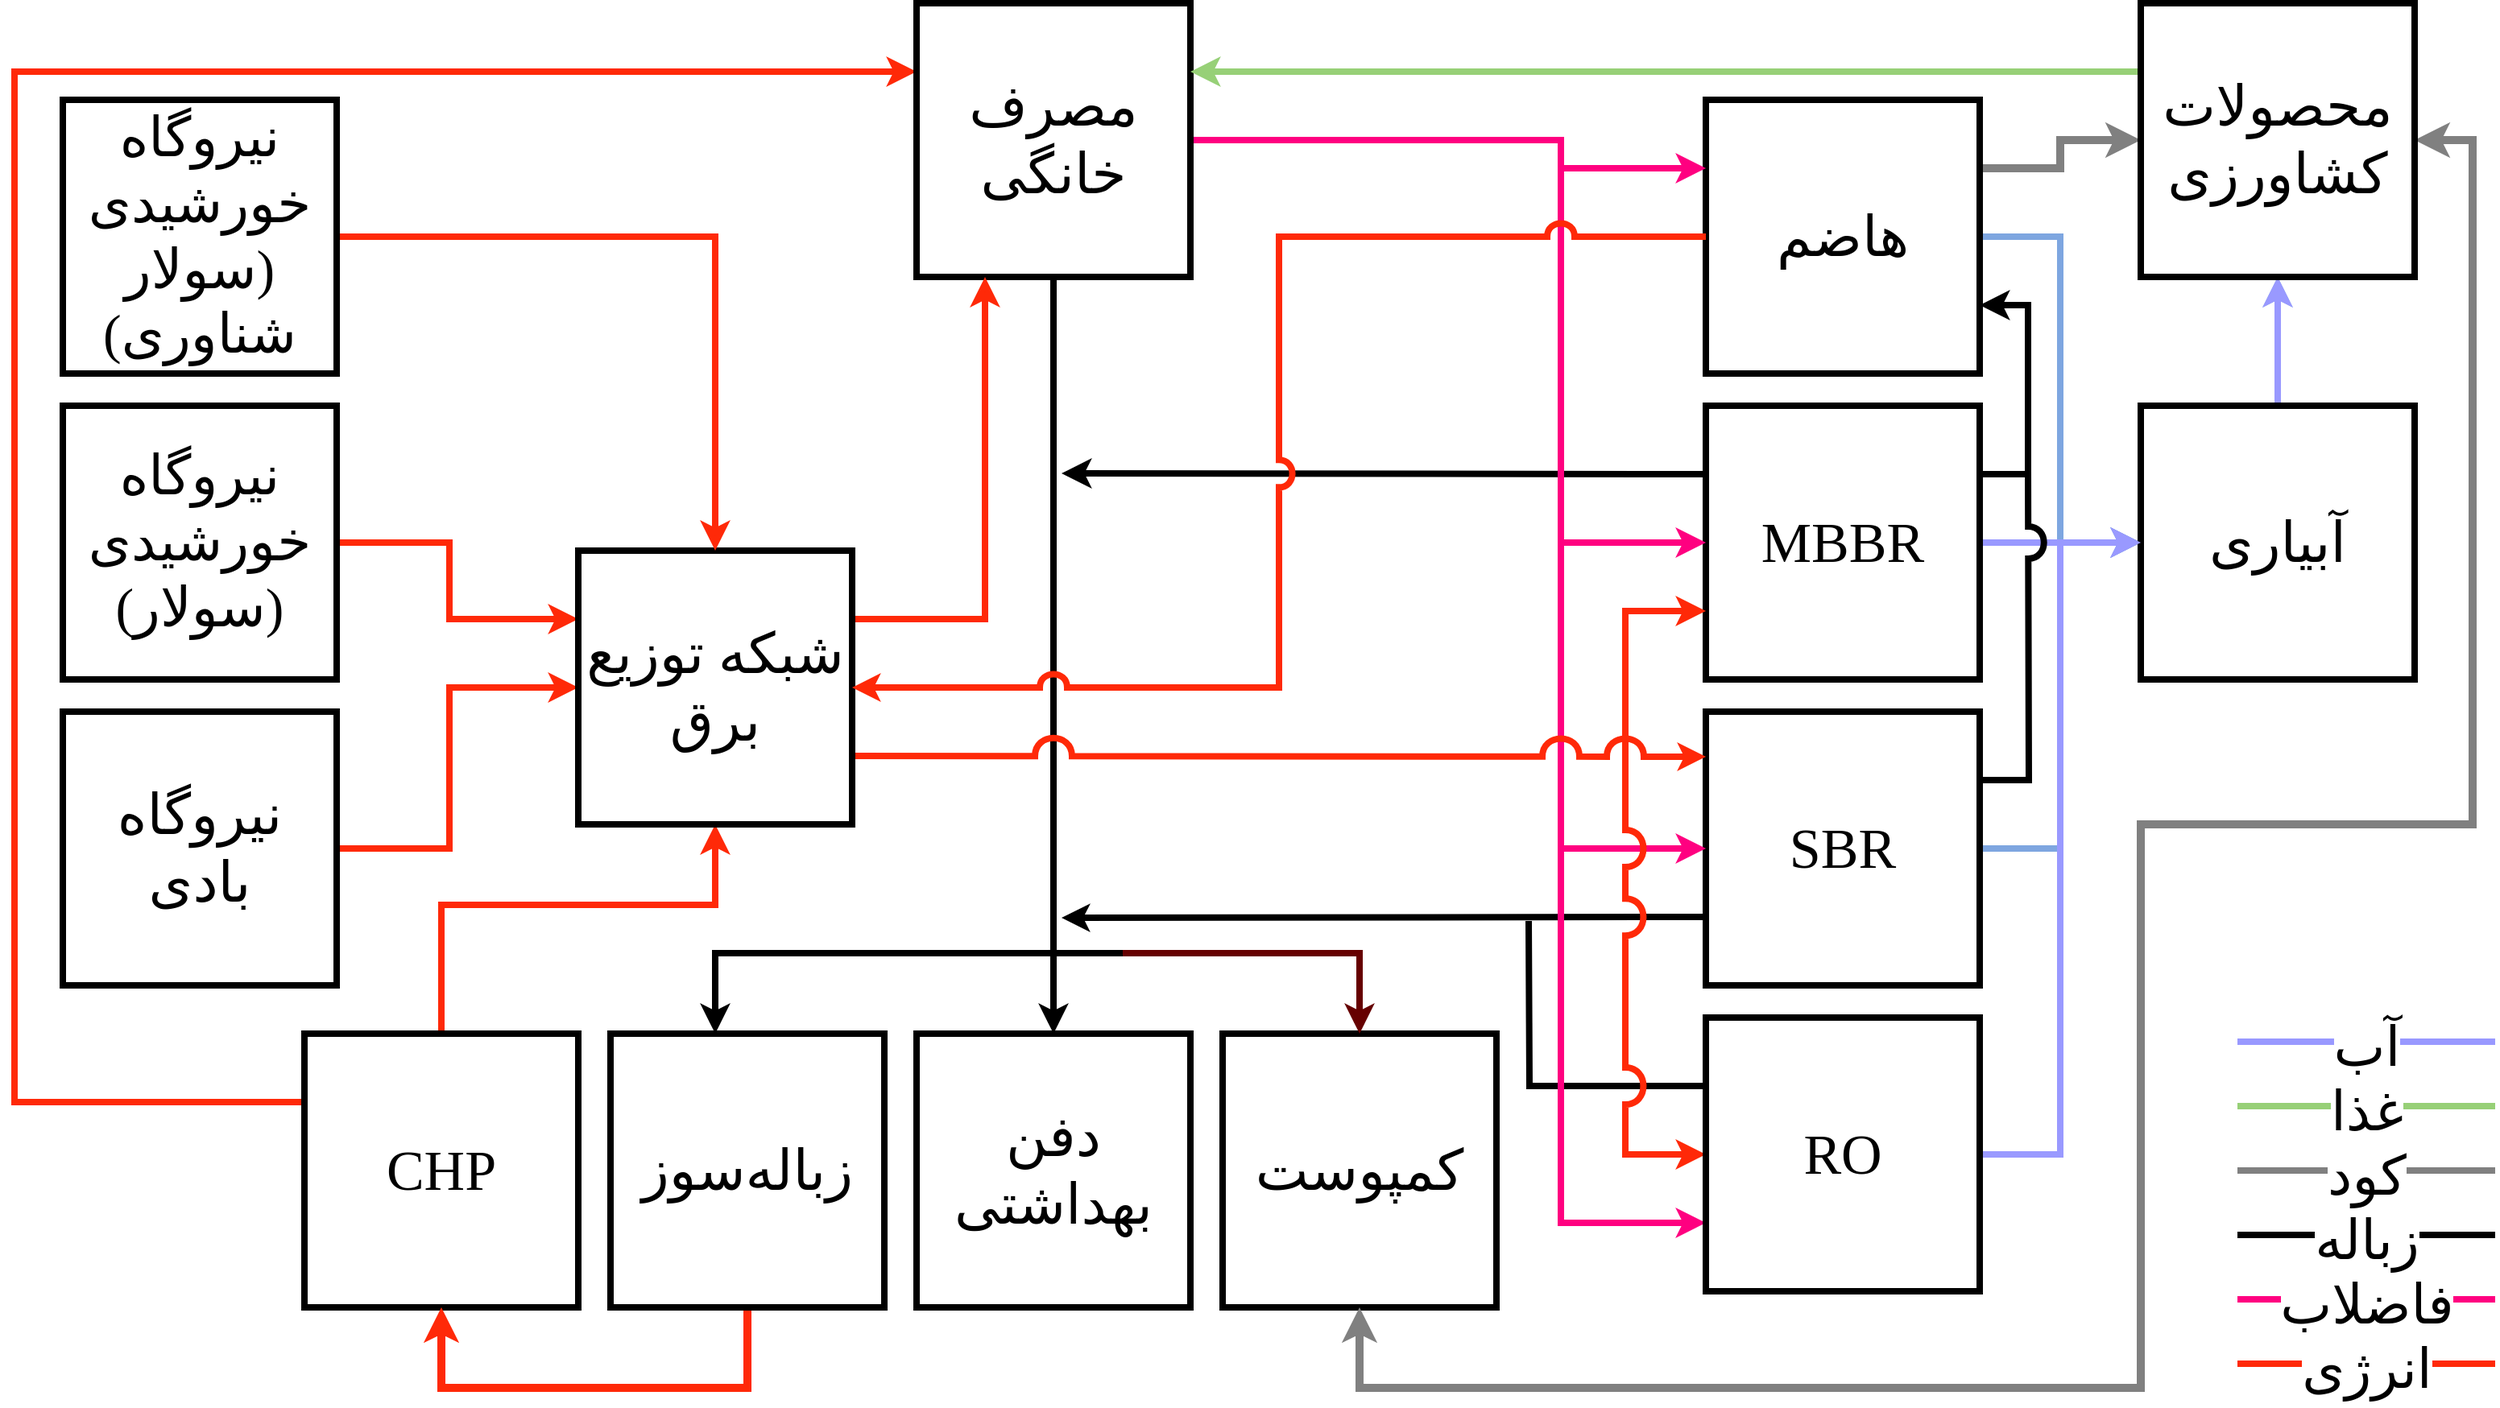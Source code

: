 <mxfile version="15.5.0" type="github">
  <diagram id="aWTfZL2IYYn4WqkGpc-u" name="Page-1">
    <mxGraphModel dx="1736" dy="870" grid="1" gridSize="10" guides="1" tooltips="1" connect="1" arrows="1" fold="1" page="1" pageScale="1" pageWidth="1600" pageHeight="900" math="0" shadow="0">
      <root>
        <mxCell id="0" />
        <mxCell id="1" parent="0" />
        <mxCell id="472JnLw3rFI74FyERyaQ-78" style="edgeStyle=orthogonalEdgeStyle;rounded=0;jumpStyle=arc;jumpSize=11;orthogonalLoop=1;jettySize=auto;html=1;exitX=0;exitY=0.25;exitDx=0;exitDy=0;fontFamily=b nazanin;fontSize=34;startArrow=none;startFill=0;endArrow=none;endFill=0;endSize=5;strokeColor=#000000;strokeWidth=4;" edge="1" parent="1" source="472JnLw3rFI74FyERyaQ-46">
          <mxGeometry relative="1" as="geometry">
            <mxPoint x="980" y="590" as="targetPoint" />
          </mxGeometry>
        </mxCell>
        <mxCell id="472JnLw3rFI74FyERyaQ-12" style="edgeStyle=orthogonalEdgeStyle;rounded=0;orthogonalLoop=1;jettySize=auto;html=1;exitX=1;exitY=0.5;exitDx=0;exitDy=0;fontFamily=b nazanin;fontSize=35;strokeWidth=4;strokeColor=#FF2908;" edge="1" parent="1" source="472JnLw3rFI74FyERyaQ-1" target="472JnLw3rFI74FyERyaQ-38">
          <mxGeometry relative="1" as="geometry">
            <Array as="points">
              <mxPoint x="310" y="545" />
              <mxPoint x="310" y="445" />
            </Array>
          </mxGeometry>
        </mxCell>
        <mxCell id="472JnLw3rFI74FyERyaQ-1" value="&lt;font face=&quot;b nazanin&quot; style=&quot;font-size: 35px&quot;&gt;نیروگاه بادی&lt;/font&gt;" style="whiteSpace=wrap;html=1;aspect=fixed;strokeWidth=4;align=center;textDirection=rtl;" vertex="1" parent="1">
          <mxGeometry x="70" y="460" width="170" height="170" as="geometry" />
        </mxCell>
        <mxCell id="472JnLw3rFI74FyERyaQ-43" style="edgeStyle=orthogonalEdgeStyle;rounded=0;orthogonalLoop=1;jettySize=auto;html=1;exitX=0.5;exitY=0;exitDx=0;exitDy=0;entryX=0.5;entryY=1;entryDx=0;entryDy=0;fontFamily=b nazanin;fontSize=35;startArrow=none;startFill=0;strokeColor=#FF2908;strokeWidth=4;" edge="1" parent="1" source="472JnLw3rFI74FyERyaQ-2" target="472JnLw3rFI74FyERyaQ-38">
          <mxGeometry relative="1" as="geometry">
            <Array as="points">
              <mxPoint x="305" y="580" />
              <mxPoint x="475" y="580" />
            </Array>
          </mxGeometry>
        </mxCell>
        <mxCell id="472JnLw3rFI74FyERyaQ-44" style="edgeStyle=orthogonalEdgeStyle;rounded=0;orthogonalLoop=1;jettySize=auto;html=1;exitX=0;exitY=0.25;exitDx=0;exitDy=0;entryX=0;entryY=0.25;entryDx=0;entryDy=0;fontFamily=b nazanin;fontSize=35;startArrow=none;startFill=0;strokeColor=#FF2908;strokeWidth=4;" edge="1" parent="1" source="472JnLw3rFI74FyERyaQ-2" target="472JnLw3rFI74FyERyaQ-10">
          <mxGeometry relative="1" as="geometry">
            <Array as="points">
              <mxPoint x="40" y="703" />
              <mxPoint x="40" y="63" />
            </Array>
          </mxGeometry>
        </mxCell>
        <mxCell id="472JnLw3rFI74FyERyaQ-2" value="&lt;font face=&quot;b nazanin&quot;&gt;&lt;span style=&quot;font-size: 35px&quot;&gt;CHP&lt;/span&gt;&lt;/font&gt;" style="whiteSpace=wrap;html=1;aspect=fixed;strokeWidth=4;align=center;textDirection=rtl;" vertex="1" parent="1">
          <mxGeometry x="220" y="660" width="170" height="170" as="geometry" />
        </mxCell>
        <mxCell id="472JnLw3rFI74FyERyaQ-11" style="edgeStyle=orthogonalEdgeStyle;rounded=0;orthogonalLoop=1;jettySize=auto;html=1;exitX=1;exitY=0.5;exitDx=0;exitDy=0;entryX=0;entryY=0.25;entryDx=0;entryDy=0;fontFamily=b nazanin;fontSize=35;strokeWidth=4;strokeColor=#FF2908;" edge="1" parent="1" source="472JnLw3rFI74FyERyaQ-3" target="472JnLw3rFI74FyERyaQ-38">
          <mxGeometry relative="1" as="geometry">
            <Array as="points">
              <mxPoint x="310" y="355" />
              <mxPoint x="310" y="403" />
            </Array>
          </mxGeometry>
        </mxCell>
        <mxCell id="472JnLw3rFI74FyERyaQ-3" value="&lt;font face=&quot;b nazanin&quot; style=&quot;font-size: 34px&quot;&gt;نیروگاه خورشیدی (سولار)&lt;/font&gt;" style="whiteSpace=wrap;html=1;aspect=fixed;strokeWidth=4;align=center;textDirection=rtl;" vertex="1" parent="1">
          <mxGeometry x="70" y="270" width="170" height="170" as="geometry" />
        </mxCell>
        <mxCell id="472JnLw3rFI74FyERyaQ-4" value="&lt;span style=&quot;font-family: &amp;#34;b nazanin&amp;#34; ; font-size: 35px&quot;&gt;کمپوست&lt;/span&gt;" style="whiteSpace=wrap;html=1;aspect=fixed;strokeWidth=4;align=center;textDirection=rtl;" vertex="1" parent="1">
          <mxGeometry x="790" y="660" width="170" height="170" as="geometry" />
        </mxCell>
        <mxCell id="472JnLw3rFI74FyERyaQ-31" style="edgeStyle=orthogonalEdgeStyle;rounded=0;orthogonalLoop=1;jettySize=auto;html=1;exitX=0.5;exitY=1;exitDx=0;exitDy=0;entryX=1;entryY=0.5;entryDx=0;entryDy=0;fontFamily=b nazanin;fontSize=35;strokeColor=#808080;strokeWidth=5;startArrow=classic;startFill=1;" edge="1" parent="1" source="472JnLw3rFI74FyERyaQ-4" target="472JnLw3rFI74FyERyaQ-18">
          <mxGeometry relative="1" as="geometry">
            <Array as="points">
              <mxPoint x="875" y="880" />
              <mxPoint x="1360" y="880" />
              <mxPoint x="1360" y="530" />
              <mxPoint x="1566" y="530" />
              <mxPoint x="1566" y="105" />
            </Array>
          </mxGeometry>
        </mxCell>
        <mxCell id="472JnLw3rFI74FyERyaQ-5" value="&lt;span style=&quot;font-family: &amp;#34;b nazanin&amp;#34; ; font-size: 35px&quot;&gt;دفن بهداشتی&lt;/span&gt;" style="whiteSpace=wrap;html=1;aspect=fixed;strokeWidth=4;align=center;textDirection=rtl;" vertex="1" parent="1">
          <mxGeometry x="600" y="660" width="170" height="170" as="geometry" />
        </mxCell>
        <mxCell id="472JnLw3rFI74FyERyaQ-26" style="edgeStyle=orthogonalEdgeStyle;rounded=0;orthogonalLoop=1;jettySize=auto;html=1;exitX=1;exitY=0.5;exitDx=0;exitDy=0;entryX=0;entryY=0.5;entryDx=0;entryDy=0;fontFamily=b nazanin;fontSize=35;strokeColor=#7EA6E0;strokeWidth=4;" edge="1" parent="1" source="472JnLw3rFI74FyERyaQ-6" target="472JnLw3rFI74FyERyaQ-17">
          <mxGeometry relative="1" as="geometry" />
        </mxCell>
        <mxCell id="472JnLw3rFI74FyERyaQ-33" style="edgeStyle=orthogonalEdgeStyle;rounded=0;orthogonalLoop=1;jettySize=auto;html=1;exitX=1;exitY=0.25;exitDx=0;exitDy=0;fontFamily=b nazanin;fontSize=35;strokeColor=#808080;strokeWidth=5;" edge="1" parent="1" source="472JnLw3rFI74FyERyaQ-6" target="472JnLw3rFI74FyERyaQ-18">
          <mxGeometry relative="1" as="geometry" />
        </mxCell>
        <mxCell id="472JnLw3rFI74FyERyaQ-6" value="&lt;font face=&quot;b nazanin&quot;&gt;&lt;span style=&quot;font-size: 35px&quot;&gt;هاضم&lt;/span&gt;&lt;/font&gt;" style="whiteSpace=wrap;html=1;aspect=fixed;strokeWidth=4;align=center;textDirection=rtl;" vertex="1" parent="1">
          <mxGeometry x="1090" y="80" width="170" height="170" as="geometry" />
        </mxCell>
        <mxCell id="472JnLw3rFI74FyERyaQ-35" style="edgeStyle=orthogonalEdgeStyle;rounded=0;orthogonalLoop=1;jettySize=auto;html=1;exitX=0.5;exitY=1;exitDx=0;exitDy=0;entryX=0.5;entryY=1;entryDx=0;entryDy=0;fontFamily=b nazanin;fontSize=35;strokeColor=#FF2908;strokeWidth=5;" edge="1" parent="1" source="472JnLw3rFI74FyERyaQ-7" target="472JnLw3rFI74FyERyaQ-2">
          <mxGeometry relative="1" as="geometry">
            <Array as="points">
              <mxPoint x="475" y="880" />
              <mxPoint x="265" y="880" />
            </Array>
          </mxGeometry>
        </mxCell>
        <mxCell id="472JnLw3rFI74FyERyaQ-7" value="&lt;span style=&quot;font-family: &amp;#34;b nazanin&amp;#34; ; font-size: 35px&quot;&gt;زباله‌سوز&lt;/span&gt;" style="whiteSpace=wrap;html=1;aspect=fixed;strokeWidth=4;align=center;textDirection=rtl;" vertex="1" parent="1">
          <mxGeometry x="410" y="660" width="170" height="170" as="geometry" />
        </mxCell>
        <mxCell id="472JnLw3rFI74FyERyaQ-54" style="edgeStyle=orthogonalEdgeStyle;rounded=0;orthogonalLoop=1;jettySize=auto;html=1;exitX=1;exitY=0.5;exitDx=0;exitDy=0;entryX=0;entryY=0.5;entryDx=0;entryDy=0;fontFamily=b nazanin;fontSize=35;startArrow=none;startFill=0;strokeColor=#9999FF;strokeWidth=4;" edge="1" parent="1" source="472JnLw3rFI74FyERyaQ-8" target="472JnLw3rFI74FyERyaQ-17">
          <mxGeometry relative="1" as="geometry" />
        </mxCell>
        <mxCell id="472JnLw3rFI74FyERyaQ-70" style="edgeStyle=orthogonalEdgeStyle;rounded=0;orthogonalLoop=1;jettySize=auto;html=1;exitX=1;exitY=0.25;exitDx=0;exitDy=0;entryX=1;entryY=0.75;entryDx=0;entryDy=0;fontFamily=b nazanin;fontSize=34;startArrow=none;startFill=0;strokeColor=#000000;strokeWidth=4;" edge="1" parent="1" source="472JnLw3rFI74FyERyaQ-8" target="472JnLw3rFI74FyERyaQ-6">
          <mxGeometry relative="1" as="geometry">
            <Array as="points">
              <mxPoint x="1290" y="313" />
              <mxPoint x="1290" y="208" />
            </Array>
          </mxGeometry>
        </mxCell>
        <mxCell id="472JnLw3rFI74FyERyaQ-71" style="edgeStyle=orthogonalEdgeStyle;rounded=0;orthogonalLoop=1;jettySize=auto;html=1;exitX=0;exitY=0.25;exitDx=0;exitDy=0;fontFamily=b nazanin;fontSize=34;startArrow=none;startFill=0;strokeColor=#000000;strokeWidth=4;" edge="1" parent="1" source="472JnLw3rFI74FyERyaQ-8">
          <mxGeometry relative="1" as="geometry">
            <mxPoint x="690" y="312" as="targetPoint" />
          </mxGeometry>
        </mxCell>
        <mxCell id="472JnLw3rFI74FyERyaQ-8" value="&lt;font face=&quot;b nazanin&quot;&gt;&lt;span style=&quot;font-size: 35px&quot;&gt;MBBR&lt;/span&gt;&lt;/font&gt;" style="whiteSpace=wrap;html=1;aspect=fixed;strokeWidth=4;align=center;textDirection=rtl;" vertex="1" parent="1">
          <mxGeometry x="1090" y="270" width="170" height="170" as="geometry" />
        </mxCell>
        <mxCell id="472JnLw3rFI74FyERyaQ-28" style="edgeStyle=orthogonalEdgeStyle;rounded=0;orthogonalLoop=1;jettySize=auto;html=1;exitX=1;exitY=0.5;exitDx=0;exitDy=0;entryX=0;entryY=0.5;entryDx=0;entryDy=0;fontFamily=b nazanin;fontSize=35;strokeColor=#7EA6E0;strokeWidth=4;" edge="1" parent="1" source="472JnLw3rFI74FyERyaQ-9" target="472JnLw3rFI74FyERyaQ-17">
          <mxGeometry relative="1" as="geometry" />
        </mxCell>
        <mxCell id="472JnLw3rFI74FyERyaQ-72" style="edgeStyle=orthogonalEdgeStyle;rounded=0;orthogonalLoop=1;jettySize=auto;html=1;exitX=1;exitY=0.25;exitDx=0;exitDy=0;fontFamily=b nazanin;fontSize=34;startArrow=none;startFill=0;strokeColor=#000000;strokeWidth=4;endArrow=none;endFill=0;jumpStyle=arc;jumpSize=14;" edge="1" parent="1" source="472JnLw3rFI74FyERyaQ-9">
          <mxGeometry relative="1" as="geometry">
            <mxPoint x="1290" y="310" as="targetPoint" />
          </mxGeometry>
        </mxCell>
        <mxCell id="472JnLw3rFI74FyERyaQ-77" style="edgeStyle=orthogonalEdgeStyle;rounded=0;jumpStyle=arc;jumpSize=11;orthogonalLoop=1;jettySize=auto;html=1;exitX=0;exitY=0.75;exitDx=0;exitDy=0;fontFamily=b nazanin;fontSize=34;startArrow=none;startFill=0;endArrow=classic;endFill=1;endSize=5;strokeColor=#000000;strokeWidth=4;" edge="1" parent="1" source="472JnLw3rFI74FyERyaQ-9">
          <mxGeometry relative="1" as="geometry">
            <mxPoint x="690" y="588" as="targetPoint" />
          </mxGeometry>
        </mxCell>
        <mxCell id="472JnLw3rFI74FyERyaQ-9" value="&lt;font face=&quot;b nazanin&quot;&gt;&lt;span style=&quot;font-size: 35px&quot;&gt;SBR&lt;/span&gt;&lt;/font&gt;" style="whiteSpace=wrap;html=1;aspect=fixed;strokeWidth=4;align=center;textDirection=rtl;" vertex="1" parent="1">
          <mxGeometry x="1090" y="460" width="170" height="170" as="geometry" />
        </mxCell>
        <mxCell id="472JnLw3rFI74FyERyaQ-14" style="edgeStyle=orthogonalEdgeStyle;rounded=0;orthogonalLoop=1;jettySize=auto;html=1;exitX=1;exitY=0.25;exitDx=0;exitDy=0;entryX=0;entryY=0.25;entryDx=0;entryDy=0;fontFamily=b nazanin;fontSize=35;fillColor=#76608a;strokeColor=#FF0080;strokeWidth=4;" edge="1" parent="1" source="472JnLw3rFI74FyERyaQ-10" target="472JnLw3rFI74FyERyaQ-6">
          <mxGeometry relative="1" as="geometry">
            <Array as="points">
              <mxPoint x="770" y="105" />
              <mxPoint x="1000" y="105" />
              <mxPoint x="1000" y="123" />
            </Array>
          </mxGeometry>
        </mxCell>
        <mxCell id="472JnLw3rFI74FyERyaQ-20" style="edgeStyle=orthogonalEdgeStyle;rounded=0;orthogonalLoop=1;jettySize=auto;html=1;fontFamily=b nazanin;fontSize=35;strokeWidth=4;" edge="1" parent="1" target="472JnLw3rFI74FyERyaQ-7">
          <mxGeometry relative="1" as="geometry">
            <mxPoint x="728" y="610" as="sourcePoint" />
            <Array as="points">
              <mxPoint x="728" y="610" />
              <mxPoint x="475" y="610" />
            </Array>
          </mxGeometry>
        </mxCell>
        <mxCell id="472JnLw3rFI74FyERyaQ-36" style="edgeStyle=orthogonalEdgeStyle;rounded=0;orthogonalLoop=1;jettySize=auto;html=1;exitX=1;exitY=0.5;exitDx=0;exitDy=0;entryX=0;entryY=0.5;entryDx=0;entryDy=0;fontFamily=b nazanin;fontSize=35;startArrow=none;startFill=0;strokeColor=#FF0080;strokeWidth=4;" edge="1" parent="1" source="472JnLw3rFI74FyERyaQ-10" target="472JnLw3rFI74FyERyaQ-9">
          <mxGeometry relative="1" as="geometry">
            <Array as="points">
              <mxPoint x="1000" y="105" />
              <mxPoint x="1000" y="545" />
            </Array>
          </mxGeometry>
        </mxCell>
        <mxCell id="472JnLw3rFI74FyERyaQ-41" style="edgeStyle=orthogonalEdgeStyle;rounded=0;orthogonalLoop=1;jettySize=auto;html=1;entryX=0.5;entryY=0;entryDx=0;entryDy=0;fontFamily=b nazanin;fontSize=35;startArrow=none;startFill=0;strokeColor=#660000;strokeWidth=4;" edge="1" parent="1" target="472JnLw3rFI74FyERyaQ-4">
          <mxGeometry relative="1" as="geometry">
            <mxPoint x="728" y="610" as="sourcePoint" />
            <Array as="points">
              <mxPoint x="875" y="610" />
            </Array>
          </mxGeometry>
        </mxCell>
        <mxCell id="472JnLw3rFI74FyERyaQ-42" style="edgeStyle=orthogonalEdgeStyle;rounded=0;orthogonalLoop=1;jettySize=auto;html=1;fontFamily=b nazanin;fontSize=35;startArrow=none;startFill=0;strokeColor=#000000;strokeWidth=4;entryX=0.5;entryY=0;entryDx=0;entryDy=0;exitX=0.5;exitY=1;exitDx=0;exitDy=0;" edge="1" parent="1" source="472JnLw3rFI74FyERyaQ-10" target="472JnLw3rFI74FyERyaQ-5">
          <mxGeometry relative="1" as="geometry">
            <mxPoint x="728" y="650" as="targetPoint" />
            <mxPoint x="770" y="410" as="sourcePoint" />
            <Array as="points">
              <mxPoint x="685" y="480" />
              <mxPoint x="685" y="480" />
            </Array>
          </mxGeometry>
        </mxCell>
        <mxCell id="472JnLw3rFI74FyERyaQ-51" style="edgeStyle=orthogonalEdgeStyle;rounded=0;orthogonalLoop=1;jettySize=auto;html=1;exitX=1;exitY=0.5;exitDx=0;exitDy=0;entryX=0;entryY=0.75;entryDx=0;entryDy=0;fontFamily=b nazanin;fontSize=35;startArrow=none;startFill=0;strokeColor=#FF0080;strokeWidth=4;" edge="1" parent="1" source="472JnLw3rFI74FyERyaQ-10" target="472JnLw3rFI74FyERyaQ-46">
          <mxGeometry relative="1" as="geometry">
            <Array as="points">
              <mxPoint x="1000" y="105" />
              <mxPoint x="1000" y="778" />
            </Array>
          </mxGeometry>
        </mxCell>
        <mxCell id="472JnLw3rFI74FyERyaQ-52" style="edgeStyle=orthogonalEdgeStyle;rounded=0;orthogonalLoop=1;jettySize=auto;html=1;exitX=1;exitY=0.5;exitDx=0;exitDy=0;fontFamily=b nazanin;fontSize=35;startArrow=none;startFill=0;strokeColor=#FF0080;strokeWidth=4;entryX=0;entryY=0.5;entryDx=0;entryDy=0;" edge="1" parent="1" source="472JnLw3rFI74FyERyaQ-10" target="472JnLw3rFI74FyERyaQ-8">
          <mxGeometry relative="1" as="geometry">
            <mxPoint x="1090" y="340" as="targetPoint" />
            <Array as="points">
              <mxPoint x="1000" y="105" />
              <mxPoint x="1000" y="355" />
            </Array>
          </mxGeometry>
        </mxCell>
        <mxCell id="472JnLw3rFI74FyERyaQ-10" value="&lt;font face=&quot;b nazanin&quot;&gt;&lt;span style=&quot;font-size: 35px&quot;&gt;مصرف خانگی&lt;/span&gt;&lt;/font&gt;" style="whiteSpace=wrap;html=1;aspect=fixed;strokeWidth=4;align=center;textDirection=rtl;" vertex="1" parent="1">
          <mxGeometry x="600" y="20" width="170" height="170" as="geometry" />
        </mxCell>
        <mxCell id="472JnLw3rFI74FyERyaQ-29" style="edgeStyle=orthogonalEdgeStyle;rounded=0;orthogonalLoop=1;jettySize=auto;html=1;entryX=0.5;entryY=1;entryDx=0;entryDy=0;fontFamily=b nazanin;fontSize=35;strokeColor=#7EA6E0;strokeWidth=4;exitX=0.5;exitY=0;exitDx=0;exitDy=0;" edge="1" parent="1" source="472JnLw3rFI74FyERyaQ-17" target="472JnLw3rFI74FyERyaQ-18">
          <mxGeometry relative="1" as="geometry">
            <mxPoint x="1463" y="320" as="sourcePoint" />
          </mxGeometry>
        </mxCell>
        <mxCell id="472JnLw3rFI74FyERyaQ-59" value="" style="edgeStyle=orthogonalEdgeStyle;rounded=0;orthogonalLoop=1;jettySize=auto;html=1;fontFamily=b nazanin;fontSize=34;startArrow=none;startFill=0;strokeColor=#9999FF;strokeWidth=4;" edge="1" parent="1" source="472JnLw3rFI74FyERyaQ-17" target="472JnLw3rFI74FyERyaQ-18">
          <mxGeometry relative="1" as="geometry" />
        </mxCell>
        <mxCell id="472JnLw3rFI74FyERyaQ-17" value="&lt;font face=&quot;b nazanin&quot;&gt;&lt;span style=&quot;font-size: 35px&quot;&gt;آبیاری&lt;/span&gt;&lt;/font&gt;" style="whiteSpace=wrap;html=1;aspect=fixed;strokeWidth=4;align=center;textDirection=rtl;" vertex="1" parent="1">
          <mxGeometry x="1360" y="270" width="170" height="170" as="geometry" />
        </mxCell>
        <mxCell id="472JnLw3rFI74FyERyaQ-30" style="edgeStyle=orthogonalEdgeStyle;rounded=0;orthogonalLoop=1;jettySize=auto;html=1;exitX=0;exitY=0.25;exitDx=0;exitDy=0;entryX=1;entryY=0.25;entryDx=0;entryDy=0;fontFamily=b nazanin;fontSize=35;strokeColor=#97D077;strokeWidth=4;" edge="1" parent="1" source="472JnLw3rFI74FyERyaQ-18" target="472JnLw3rFI74FyERyaQ-10">
          <mxGeometry relative="1" as="geometry" />
        </mxCell>
        <mxCell id="472JnLw3rFI74FyERyaQ-18" value="&lt;font face=&quot;b nazanin&quot;&gt;&lt;span style=&quot;font-size: 35px&quot;&gt;محصولات کشاورزی&lt;/span&gt;&lt;/font&gt;" style="whiteSpace=wrap;html=1;aspect=fixed;strokeWidth=4;align=center;textDirection=rtl;" vertex="1" parent="1">
          <mxGeometry x="1360" y="20" width="170" height="170" as="geometry" />
        </mxCell>
        <mxCell id="472JnLw3rFI74FyERyaQ-39" style="edgeStyle=orthogonalEdgeStyle;rounded=0;orthogonalLoop=1;jettySize=auto;html=1;exitX=1;exitY=0.25;exitDx=0;exitDy=0;entryX=0.25;entryY=1;entryDx=0;entryDy=0;fontFamily=b nazanin;fontSize=35;startArrow=none;startFill=0;strokeColor=#FF2908;strokeWidth=4;" edge="1" parent="1" source="472JnLw3rFI74FyERyaQ-38" target="472JnLw3rFI74FyERyaQ-10">
          <mxGeometry relative="1" as="geometry" />
        </mxCell>
        <mxCell id="472JnLw3rFI74FyERyaQ-48" style="edgeStyle=orthogonalEdgeStyle;rounded=0;orthogonalLoop=1;jettySize=auto;html=1;fontFamily=b nazanin;fontSize=35;startArrow=none;startFill=0;strokeColor=#FF2908;strokeWidth=4;entryX=0;entryY=0.75;entryDx=0;entryDy=0;" edge="1" parent="1" target="472JnLw3rFI74FyERyaQ-8">
          <mxGeometry relative="1" as="geometry">
            <mxPoint x="1020" y="488" as="targetPoint" />
            <mxPoint x="1040" y="488" as="sourcePoint" />
            <Array as="points">
              <mxPoint x="1040" y="488" />
              <mxPoint x="1040" y="398" />
            </Array>
          </mxGeometry>
        </mxCell>
        <mxCell id="472JnLw3rFI74FyERyaQ-49" style="edgeStyle=orthogonalEdgeStyle;rounded=0;orthogonalLoop=1;jettySize=auto;html=1;exitX=1;exitY=0.75;exitDx=0;exitDy=0;fontFamily=b nazanin;fontSize=35;startArrow=none;startFill=0;strokeColor=#FF2908;strokeWidth=4;jumpStyle=arc;jumpSize=17;endSize=5;" edge="1" parent="1" source="472JnLw3rFI74FyERyaQ-38">
          <mxGeometry relative="1" as="geometry">
            <mxPoint x="1090" y="488" as="targetPoint" />
            <Array as="points">
              <mxPoint x="1090" y="488" />
            </Array>
          </mxGeometry>
        </mxCell>
        <mxCell id="472JnLw3rFI74FyERyaQ-50" style="edgeStyle=orthogonalEdgeStyle;rounded=0;orthogonalLoop=1;jettySize=auto;html=1;entryX=0;entryY=0.5;entryDx=0;entryDy=0;fontFamily=b nazanin;fontSize=35;startArrow=none;startFill=0;strokeColor=#FF2908;strokeWidth=4;jumpStyle=arc;jumpSize=17;" edge="1" parent="1" target="472JnLw3rFI74FyERyaQ-46">
          <mxGeometry relative="1" as="geometry">
            <mxPoint x="1040" y="488" as="sourcePoint" />
            <Array as="points">
              <mxPoint x="1040" y="488" />
              <mxPoint x="1040" y="735" />
            </Array>
          </mxGeometry>
        </mxCell>
        <mxCell id="472JnLw3rFI74FyERyaQ-38" value="&lt;font face=&quot;b nazanin&quot;&gt;&lt;span style=&quot;font-size: 35px&quot;&gt;شبکه توزیع برق&lt;/span&gt;&lt;/font&gt;" style="whiteSpace=wrap;html=1;aspect=fixed;strokeWidth=4;align=center;textDirection=rtl;" vertex="1" parent="1">
          <mxGeometry x="390" y="360" width="170" height="170" as="geometry" />
        </mxCell>
        <mxCell id="472JnLw3rFI74FyERyaQ-73" style="edgeStyle=orthogonalEdgeStyle;rounded=0;orthogonalLoop=1;jettySize=auto;html=1;exitX=1;exitY=0.5;exitDx=0;exitDy=0;entryX=0;entryY=0.5;entryDx=0;entryDy=0;fontFamily=b nazanin;fontSize=34;startArrow=none;startFill=0;strokeColor=#9999FF;strokeWidth=4;" edge="1" parent="1" source="472JnLw3rFI74FyERyaQ-46" target="472JnLw3rFI74FyERyaQ-17">
          <mxGeometry relative="1" as="geometry" />
        </mxCell>
        <mxCell id="472JnLw3rFI74FyERyaQ-46" value="&lt;font face=&quot;b nazanin&quot;&gt;&lt;span style=&quot;font-size: 35px&quot;&gt;RO&lt;/span&gt;&lt;/font&gt;" style="whiteSpace=wrap;html=1;aspect=fixed;strokeWidth=4;align=center;textDirection=rtl;" vertex="1" parent="1">
          <mxGeometry x="1090" y="650" width="170" height="170" as="geometry" />
        </mxCell>
        <mxCell id="472JnLw3rFI74FyERyaQ-56" style="edgeStyle=orthogonalEdgeStyle;rounded=0;orthogonalLoop=1;jettySize=auto;html=1;exitX=1;exitY=0.5;exitDx=0;exitDy=0;fontFamily=b nazanin;fontSize=34;startArrow=none;startFill=0;strokeColor=#FF2908;strokeWidth=4;" edge="1" parent="1" source="472JnLw3rFI74FyERyaQ-55" target="472JnLw3rFI74FyERyaQ-38">
          <mxGeometry relative="1" as="geometry" />
        </mxCell>
        <mxCell id="472JnLw3rFI74FyERyaQ-55" value="&lt;font face=&quot;b nazanin&quot; style=&quot;font-size: 34px&quot;&gt;نیروگاه خورشیدی (سولار شناوری)&lt;/font&gt;" style="whiteSpace=wrap;html=1;aspect=fixed;strokeWidth=4;align=center;textDirection=rtl;" vertex="1" parent="1">
          <mxGeometry x="70" y="80" width="170" height="170" as="geometry" />
        </mxCell>
        <mxCell id="472JnLw3rFI74FyERyaQ-60" value="آب" style="line;strokeWidth=4;html=1;fontFamily=b nazanin;fontSize=34;align=center;labelPosition=center;verticalLabelPosition=middle;verticalAlign=middle;strokeColor=#9999FF;" vertex="1" parent="1">
          <mxGeometry x="1420" y="660" width="160" height="10" as="geometry" />
        </mxCell>
        <mxCell id="472JnLw3rFI74FyERyaQ-64" value="فاضلاب" style="line;strokeWidth=4;html=1;fontFamily=b nazanin;fontSize=34;align=center;labelPosition=center;verticalLabelPosition=middle;verticalAlign=middle;strokeColor=#FF0080;" vertex="1" parent="1">
          <mxGeometry x="1420" y="820" width="160" height="10" as="geometry" />
        </mxCell>
        <mxCell id="472JnLw3rFI74FyERyaQ-65" value="زباله" style="line;strokeWidth=4;html=1;fontFamily=b nazanin;fontSize=34;align=center;labelPosition=center;verticalLabelPosition=middle;verticalAlign=middle;" vertex="1" parent="1">
          <mxGeometry x="1420" y="780" width="160" height="10" as="geometry" />
        </mxCell>
        <mxCell id="472JnLw3rFI74FyERyaQ-66" value="غذا" style="line;strokeWidth=4;html=1;fontFamily=b nazanin;fontSize=34;align=center;labelPosition=center;verticalLabelPosition=middle;verticalAlign=middle;strokeColor=#97D077;" vertex="1" parent="1">
          <mxGeometry x="1420" y="700" width="160" height="10" as="geometry" />
        </mxCell>
        <mxCell id="472JnLw3rFI74FyERyaQ-67" value="کود" style="line;strokeWidth=4;html=1;fontFamily=b nazanin;fontSize=34;align=center;labelPosition=center;verticalLabelPosition=middle;verticalAlign=middle;strokeColor=#808080;" vertex="1" parent="1">
          <mxGeometry x="1420" y="740" width="160" height="10" as="geometry" />
        </mxCell>
        <mxCell id="472JnLw3rFI74FyERyaQ-68" value="انرژی" style="line;strokeWidth=4;html=1;fontFamily=b nazanin;fontSize=34;align=center;labelPosition=center;verticalLabelPosition=middle;verticalAlign=middle;strokeColor=#FF2908;" vertex="1" parent="1">
          <mxGeometry x="1420" y="860" width="160" height="10" as="geometry" />
        </mxCell>
        <mxCell id="472JnLw3rFI74FyERyaQ-76" style="edgeStyle=orthogonalEdgeStyle;rounded=0;jumpStyle=arc;jumpSize=11;orthogonalLoop=1;jettySize=auto;html=1;exitX=0;exitY=0.5;exitDx=0;exitDy=0;entryX=1;entryY=0.5;entryDx=0;entryDy=0;fontFamily=b nazanin;fontSize=34;startArrow=none;startFill=0;endArrow=classic;endFill=1;endSize=5;strokeColor=#FF2908;strokeWidth=4;" edge="1" parent="1" source="472JnLw3rFI74FyERyaQ-6" target="472JnLw3rFI74FyERyaQ-38">
          <mxGeometry relative="1" as="geometry" />
        </mxCell>
      </root>
    </mxGraphModel>
  </diagram>
</mxfile>
